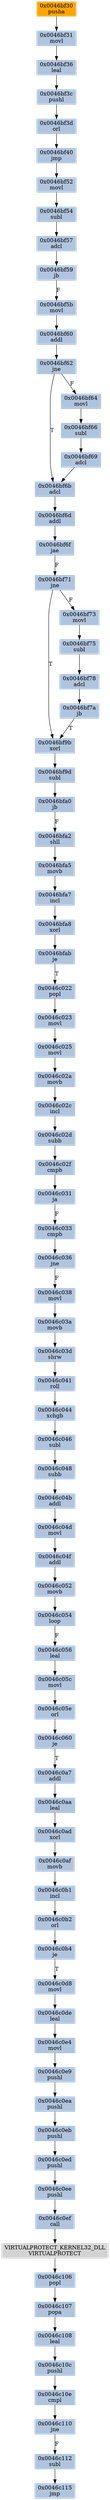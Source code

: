strict digraph G {
	graph [bgcolor=transparent,
		name=G
	];
	node [color=lightsteelblue,
		fillcolor=lightsteelblue,
		shape=rectangle,
		style=filled
	];
	"0x0046bfab"	[label="0x0046bfab
je"];
	"0x0046c022"	[label="0x0046c022
popl"];
	"0x0046bfab" -> "0x0046c022"	[color="#000000",
		label=T];
	"0x0046c0d8"	[label="0x0046c0d8
movl"];
	"0x0046c0de"	[label="0x0046c0de
leal"];
	"0x0046c0d8" -> "0x0046c0de"	[color="#000000"];
	"0x0046c107"	[label="0x0046c107
popa"];
	"0x0046c108"	[label="0x0046c108
leal"];
	"0x0046c107" -> "0x0046c108"	[color="#000000"];
	"0x0046bf3c"	[label="0x0046bf3c
pushl"];
	"0x0046bf3d"	[label="0x0046bf3d
orl"];
	"0x0046bf3c" -> "0x0046bf3d"	[color="#000000"];
	"0x0046c0eb"	[label="0x0046c0eb
pushl"];
	"0x0046c0ed"	[label="0x0046c0ed
pushl"];
	"0x0046c0eb" -> "0x0046c0ed"	[color="#000000"];
	"0x0046bfa8"	[label="0x0046bfa8
xorl"];
	"0x0046bfa8" -> "0x0046bfab"	[color="#000000"];
	"0x0046bf30"	[color=lightgrey,
		fillcolor=orange,
		label="0x0046bf30
pusha"];
	"0x0046bf31"	[label="0x0046bf31
movl"];
	"0x0046bf30" -> "0x0046bf31"	[color="#000000"];
	"0x0046bf9b"	[label="0x0046bf9b
xorl"];
	"0x0046bf9d"	[label="0x0046bf9d
subl"];
	"0x0046bf9b" -> "0x0046bf9d"	[color="#000000"];
	"0x0046c023"	[label="0x0046c023
movl"];
	"0x0046c025"	[label="0x0046c025
movl"];
	"0x0046c023" -> "0x0046c025"	[color="#000000"];
	"0x0046bf71"	[label="0x0046bf71
jne"];
	"0x0046bf71" -> "0x0046bf9b"	[color="#000000",
		label=T];
	"0x0046bf73"	[label="0x0046bf73
movl"];
	"0x0046bf71" -> "0x0046bf73"	[color="#000000",
		label=F];
	"0x0046c05e"	[label="0x0046c05e
orl"];
	"0x0046c060"	[label="0x0046c060
je"];
	"0x0046c05e" -> "0x0046c060"	[color="#000000"];
	VIRTUALPROTECT_KERNEL32_DLL	[color=lightgrey,
		fillcolor=lightgrey,
		label="VIRTUALPROTECT_KERNEL32_DLL
VIRTUALPROTECT"];
	"0x0046c106"	[label="0x0046c106
popl"];
	VIRTUALPROTECT_KERNEL32_DLL -> "0x0046c106"	[color="#000000"];
	"0x0046c106" -> "0x0046c107"	[color="#000000"];
	"0x0046c048"	[label="0x0046c048
subb"];
	"0x0046c04b"	[label="0x0046c04b
addl"];
	"0x0046c048" -> "0x0046c04b"	[color="#000000"];
	"0x0046c115"	[label="0x0046c115
jmp"];
	"0x0046bf52"	[label="0x0046bf52
movl"];
	"0x0046bf54"	[label="0x0046bf54
subl"];
	"0x0046bf52" -> "0x0046bf54"	[color="#000000"];
	"0x0046c0e9"	[label="0x0046c0e9
pushl"];
	"0x0046c0ea"	[label="0x0046c0ea
pushl"];
	"0x0046c0e9" -> "0x0046c0ea"	[color="#000000"];
	"0x0046bf75"	[label="0x0046bf75
subl"];
	"0x0046bf78"	[label="0x0046bf78
adcl"];
	"0x0046bf75" -> "0x0046bf78"	[color="#000000"];
	"0x0046c05c"	[label="0x0046c05c
movl"];
	"0x0046c05c" -> "0x0046c05e"	[color="#000000"];
	"0x0046c036"	[label="0x0046c036
jne"];
	"0x0046c038"	[label="0x0046c038
movl"];
	"0x0046c036" -> "0x0046c038"	[color="#000000",
		label=F];
	"0x0046c022" -> "0x0046c023"	[color="#000000"];
	"0x0046bf5b"	[label="0x0046bf5b
movl"];
	"0x0046bf60"	[label="0x0046bf60
addl"];
	"0x0046bf5b" -> "0x0046bf60"	[color="#000000"];
	"0x0046c02c"	[label="0x0046c02c
incl"];
	"0x0046c02d"	[label="0x0046c02d
subb"];
	"0x0046c02c" -> "0x0046c02d"	[color="#000000"];
	"0x0046c10e"	[label="0x0046c10e
cmpl"];
	"0x0046c110"	[label="0x0046c110
jne"];
	"0x0046c10e" -> "0x0046c110"	[color="#000000"];
	"0x0046c02a"	[label="0x0046c02a
movb"];
	"0x0046c02a" -> "0x0046c02c"	[color="#000000"];
	"0x0046c044"	[label="0x0046c044
xchgb"];
	"0x0046c046"	[label="0x0046c046
subl"];
	"0x0046c044" -> "0x0046c046"	[color="#000000"];
	"0x0046c04f"	[label="0x0046c04f
addl"];
	"0x0046c052"	[label="0x0046c052
movb"];
	"0x0046c04f" -> "0x0046c052"	[color="#000000"];
	"0x0046c0ef"	[label="0x0046c0ef
call"];
	"0x0046c0ef" -> VIRTUALPROTECT_KERNEL32_DLL	[color="#000000"];
	"0x0046c03a"	[label="0x0046c03a
movb"];
	"0x0046c03d"	[label="0x0046c03d
shrw"];
	"0x0046c03a" -> "0x0046c03d"	[color="#000000"];
	"0x0046c02f"	[label="0x0046c02f
cmpb"];
	"0x0046c031"	[label="0x0046c031
ja"];
	"0x0046c02f" -> "0x0046c031"	[color="#000000"];
	"0x0046c0af"	[label="0x0046c0af
movb"];
	"0x0046c0b1"	[label="0x0046c0b1
incl"];
	"0x0046c0af" -> "0x0046c0b1"	[color="#000000"];
	"0x0046bfa0"	[label="0x0046bfa0
jb"];
	"0x0046bfa2"	[label="0x0046bfa2
shll"];
	"0x0046bfa0" -> "0x0046bfa2"	[color="#000000",
		label=F];
	"0x0046bf69"	[label="0x0046bf69
adcl"];
	"0x0046bf6b"	[label="0x0046bf6b
adcl"];
	"0x0046bf69" -> "0x0046bf6b"	[color="#000000"];
	"0x0046c0ea" -> "0x0046c0eb"	[color="#000000"];
	"0x0046c10c"	[label="0x0046c10c
pushl"];
	"0x0046c108" -> "0x0046c10c"	[color="#000000"];
	"0x0046bf62"	[label="0x0046bf62
jne"];
	"0x0046bf60" -> "0x0046bf62"	[color="#000000"];
	"0x0046bf9d" -> "0x0046bfa0"	[color="#000000"];
	"0x0046c033"	[label="0x0046c033
cmpb"];
	"0x0046c031" -> "0x0046c033"	[color="#000000",
		label=F];
	"0x0046c041"	[label="0x0046c041
roll"];
	"0x0046c041" -> "0x0046c044"	[color="#000000"];
	"0x0046bf7a"	[label="0x0046bf7a
jb"];
	"0x0046bf78" -> "0x0046bf7a"	[color="#000000"];
	"0x0046bfa7"	[label="0x0046bfa7
incl"];
	"0x0046bfa7" -> "0x0046bfa8"	[color="#000000"];
	"0x0046bf66"	[label="0x0046bf66
subl"];
	"0x0046bf66" -> "0x0046bf69"	[color="#000000"];
	"0x0046c03d" -> "0x0046c041"	[color="#000000"];
	"0x0046c025" -> "0x0046c02a"	[color="#000000"];
	"0x0046bf36"	[label="0x0046bf36
leal"];
	"0x0046bf36" -> "0x0046bf3c"	[color="#000000"];
	"0x0046bf7a" -> "0x0046bf9b"	[color="#000000",
		label=T];
	"0x0046bf64"	[label="0x0046bf64
movl"];
	"0x0046bf62" -> "0x0046bf64"	[color="#000000",
		label=F];
	"0x0046bf62" -> "0x0046bf6b"	[color="#000000",
		label=T];
	"0x0046c033" -> "0x0046c036"	[color="#000000"];
	"0x0046c046" -> "0x0046c048"	[color="#000000"];
	"0x0046bf40"	[label="0x0046bf40
jmp"];
	"0x0046bf40" -> "0x0046bf52"	[color="#000000"];
	"0x0046c0a7"	[label="0x0046c0a7
addl"];
	"0x0046c0aa"	[label="0x0046c0aa
leal"];
	"0x0046c0a7" -> "0x0046c0aa"	[color="#000000"];
	"0x0046c054"	[label="0x0046c054
loop"];
	"0x0046c052" -> "0x0046c054"	[color="#000000"];
	"0x0046bf6d"	[label="0x0046bf6d
addl"];
	"0x0046bf6f"	[label="0x0046bf6f
jae"];
	"0x0046bf6d" -> "0x0046bf6f"	[color="#000000"];
	"0x0046c0b2"	[label="0x0046c0b2
orl"];
	"0x0046c0b4"	[label="0x0046c0b4
je"];
	"0x0046c0b2" -> "0x0046c0b4"	[color="#000000"];
	"0x0046c056"	[label="0x0046c056
leal"];
	"0x0046c054" -> "0x0046c056"	[color="#000000",
		label=F];
	"0x0046c0e4"	[label="0x0046c0e4
movl"];
	"0x0046c0de" -> "0x0046c0e4"	[color="#000000"];
	"0x0046c056" -> "0x0046c05c"	[color="#000000"];
	"0x0046c04d"	[label="0x0046c04d
movl"];
	"0x0046c04b" -> "0x0046c04d"	[color="#000000"];
	"0x0046bfa5"	[label="0x0046bfa5
movb"];
	"0x0046bfa5" -> "0x0046bfa7"	[color="#000000"];
	"0x0046bf64" -> "0x0046bf66"	[color="#000000"];
	"0x0046bf3d" -> "0x0046bf40"	[color="#000000"];
	"0x0046bfa2" -> "0x0046bfa5"	[color="#000000"];
	"0x0046c112"	[label="0x0046c112
subl"];
	"0x0046c112" -> "0x0046c115"	[color="#000000"];
	"0x0046c04d" -> "0x0046c04f"	[color="#000000"];
	"0x0046bf31" -> "0x0046bf36"	[color="#000000"];
	"0x0046c0b1" -> "0x0046c0b2"	[color="#000000"];
	"0x0046c0b4" -> "0x0046c0d8"	[color="#000000",
		label=T];
	"0x0046c038" -> "0x0046c03a"	[color="#000000"];
	"0x0046bf57"	[label="0x0046bf57
adcl"];
	"0x0046bf54" -> "0x0046bf57"	[color="#000000"];
	"0x0046c10c" -> "0x0046c10e"	[color="#000000"];
	"0x0046c0ad"	[label="0x0046c0ad
xorl"];
	"0x0046c0ad" -> "0x0046c0af"	[color="#000000"];
	"0x0046c110" -> "0x0046c112"	[color="#000000",
		label=F];
	"0x0046bf6f" -> "0x0046bf71"	[color="#000000",
		label=F];
	"0x0046c060" -> "0x0046c0a7"	[color="#000000",
		label=T];
	"0x0046c0e4" -> "0x0046c0e9"	[color="#000000"];
	"0x0046c02d" -> "0x0046c02f"	[color="#000000"];
	"0x0046c0ee"	[label="0x0046c0ee
pushl"];
	"0x0046c0ee" -> "0x0046c0ef"	[color="#000000"];
	"0x0046c0aa" -> "0x0046c0ad"	[color="#000000"];
	"0x0046bf59"	[label="0x0046bf59
jb"];
	"0x0046bf59" -> "0x0046bf5b"	[color="#000000",
		label=F];
	"0x0046c0ed" -> "0x0046c0ee"	[color="#000000"];
	"0x0046bf57" -> "0x0046bf59"	[color="#000000"];
	"0x0046bf6b" -> "0x0046bf6d"	[color="#000000"];
	"0x0046bf73" -> "0x0046bf75"	[color="#000000"];
}
